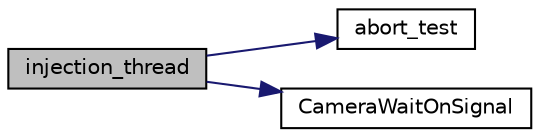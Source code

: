 digraph "injection_thread"
{
 // LATEX_PDF_SIZE
  edge [fontname="Helvetica",fontsize="10",labelfontname="Helvetica",labelfontsize="10"];
  node [fontname="Helvetica",fontsize="10",shape=record];
  rankdir="LR";
  Node1 [label="injection_thread",height=0.2,width=0.4,color="black", fillcolor="grey75", style="filled", fontcolor="black",tooltip=" "];
  Node1 -> Node2 [color="midnightblue",fontsize="10",style="solid"];
  Node2 [label="abort_test",height=0.2,width=0.4,color="black", fillcolor="white", style="filled",URL="$qcarcam__test_8cpp.html#a1302b3a0cdfaee0c0010ed5275c8023d",tooltip=" "];
  Node1 -> Node3 [color="midnightblue",fontsize="10",style="solid"];
  Node3 [label="CameraWaitOnSignal",height=0.2,width=0.4,color="black", fillcolor="white", style="filled",URL="$qcarcam__test_8cpp.html#a90833f8401e247723dce782993eff77c",tooltip=" "];
}
